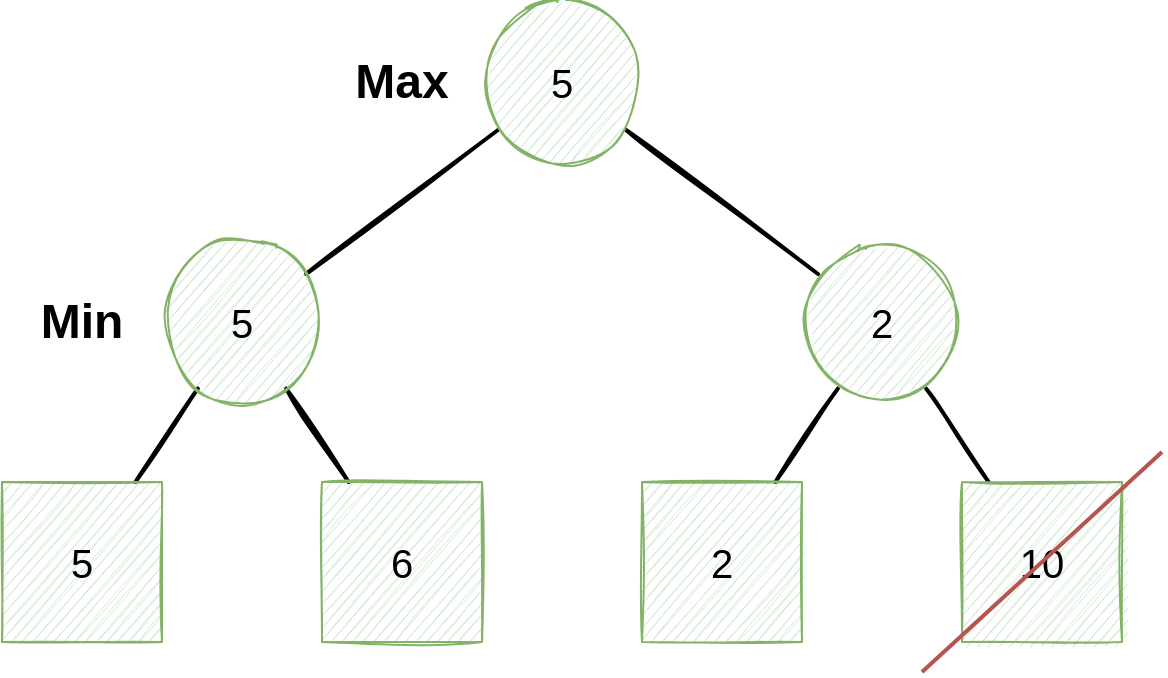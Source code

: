 <mxfile>
    <diagram id="HrVdDwfbUVdXMadxlItn" name="Page-1">
        <mxGraphModel dx="2148" dy="420" grid="1" gridSize="10" guides="1" tooltips="1" connect="1" arrows="1" fold="1" page="1" pageScale="1" pageWidth="850" pageHeight="1100" math="0" shadow="0">
            <root>
                <mxCell id="0"/>
                <mxCell id="1" parent="0"/>
                <mxCell id="4" style="rounded=0;orthogonalLoop=1;jettySize=auto;html=1;endArrow=none;endFill=0;strokeWidth=2;sketch=1;" edge="1" parent="1" source="2" target="3">
                    <mxGeometry relative="1" as="geometry"/>
                </mxCell>
                <mxCell id="6" style="edgeStyle=none;rounded=0;orthogonalLoop=1;jettySize=auto;html=1;endArrow=none;endFill=0;strokeWidth=2;sketch=1;" edge="1" parent="1" source="2" target="5">
                    <mxGeometry relative="1" as="geometry"/>
                </mxCell>
                <mxCell id="2" value="5" style="ellipse;whiteSpace=wrap;html=1;aspect=fixed;fontSize=20;sketch=1;fillColor=#d5e8d4;strokeColor=#82b366;" vertex="1" parent="1">
                    <mxGeometry x="80" y="80" width="80" height="80" as="geometry"/>
                </mxCell>
                <mxCell id="14" style="edgeStyle=none;rounded=0;orthogonalLoop=1;jettySize=auto;html=1;endArrow=none;endFill=0;strokeWidth=2;sketch=1;" edge="1" parent="1" source="3" target="8">
                    <mxGeometry relative="1" as="geometry"/>
                </mxCell>
                <mxCell id="15" style="edgeStyle=none;rounded=0;orthogonalLoop=1;jettySize=auto;html=1;endArrow=none;endFill=0;strokeWidth=2;sketch=1;" edge="1" parent="1" source="3" target="9">
                    <mxGeometry relative="1" as="geometry"/>
                </mxCell>
                <mxCell id="3" value="5" style="ellipse;whiteSpace=wrap;html=1;aspect=fixed;fontSize=20;sketch=1;fillColor=#d5e8d4;strokeColor=#82b366;" vertex="1" parent="1">
                    <mxGeometry x="-80" y="200" width="80" height="80" as="geometry"/>
                </mxCell>
                <mxCell id="12" style="edgeStyle=none;rounded=0;orthogonalLoop=1;jettySize=auto;html=1;endArrow=none;endFill=0;strokeWidth=2;sketch=1;" edge="1" parent="1" source="5" target="10">
                    <mxGeometry relative="1" as="geometry"/>
                </mxCell>
                <mxCell id="13" style="edgeStyle=none;rounded=0;orthogonalLoop=1;jettySize=auto;html=1;endArrow=none;endFill=0;strokeWidth=2;sketch=1;" edge="1" parent="1" source="5" target="11">
                    <mxGeometry relative="1" as="geometry"/>
                </mxCell>
                <mxCell id="5" value="2" style="ellipse;whiteSpace=wrap;html=1;aspect=fixed;fontSize=20;sketch=1;fillColor=#d5e8d4;strokeColor=#82b366;" vertex="1" parent="1">
                    <mxGeometry x="240" y="200" width="80" height="80" as="geometry"/>
                </mxCell>
                <mxCell id="8" value="5" style="whiteSpace=wrap;html=1;aspect=fixed;fontSize=20;fillColor=#d5e8d4;strokeColor=#82b366;sketch=1;" vertex="1" parent="1">
                    <mxGeometry x="-160" y="320" width="80" height="80" as="geometry"/>
                </mxCell>
                <mxCell id="9" value="6" style="whiteSpace=wrap;html=1;aspect=fixed;fontSize=20;fillColor=#d5e8d4;strokeColor=#82b366;sketch=1;" vertex="1" parent="1">
                    <mxGeometry y="320" width="80" height="80" as="geometry"/>
                </mxCell>
                <mxCell id="10" value="2" style="whiteSpace=wrap;html=1;aspect=fixed;fontSize=20;fillColor=#d5e8d4;strokeColor=#82b366;sketch=1;" vertex="1" parent="1">
                    <mxGeometry x="160" y="320" width="80" height="80" as="geometry"/>
                </mxCell>
                <mxCell id="11" value="10" style="whiteSpace=wrap;html=1;aspect=fixed;fontSize=20;fillColor=#d5e8d4;strokeColor=#82b366;sketch=1;" vertex="1" parent="1">
                    <mxGeometry x="320" y="320" width="80" height="80" as="geometry"/>
                </mxCell>
                <mxCell id="17" value="&lt;h1&gt;Min&lt;/h1&gt;" style="text;html=1;strokeColor=none;fillColor=none;align=center;verticalAlign=middle;whiteSpace=wrap;rounded=0;sketch=1;" vertex="1" parent="1">
                    <mxGeometry x="-140" y="230" width="40" height="20" as="geometry"/>
                </mxCell>
                <mxCell id="18" value="&lt;h1&gt;Max&lt;/h1&gt;" style="text;html=1;strokeColor=none;fillColor=none;align=center;verticalAlign=middle;whiteSpace=wrap;rounded=0;sketch=1;" vertex="1" parent="1">
                    <mxGeometry x="20" y="110" width="40" height="20" as="geometry"/>
                </mxCell>
                <mxCell id="20" value="" style="endArrow=none;html=1;fontFamily=Helvetica;fontSize=20;strokeWidth=2;fillColor=#f8cecc;strokeColor=#b85450;" edge="1" parent="1">
                    <mxGeometry width="50" height="50" relative="1" as="geometry">
                        <mxPoint x="300" y="415" as="sourcePoint"/>
                        <mxPoint x="420" y="305" as="targetPoint"/>
                    </mxGeometry>
                </mxCell>
            </root>
        </mxGraphModel>
    </diagram>
</mxfile>